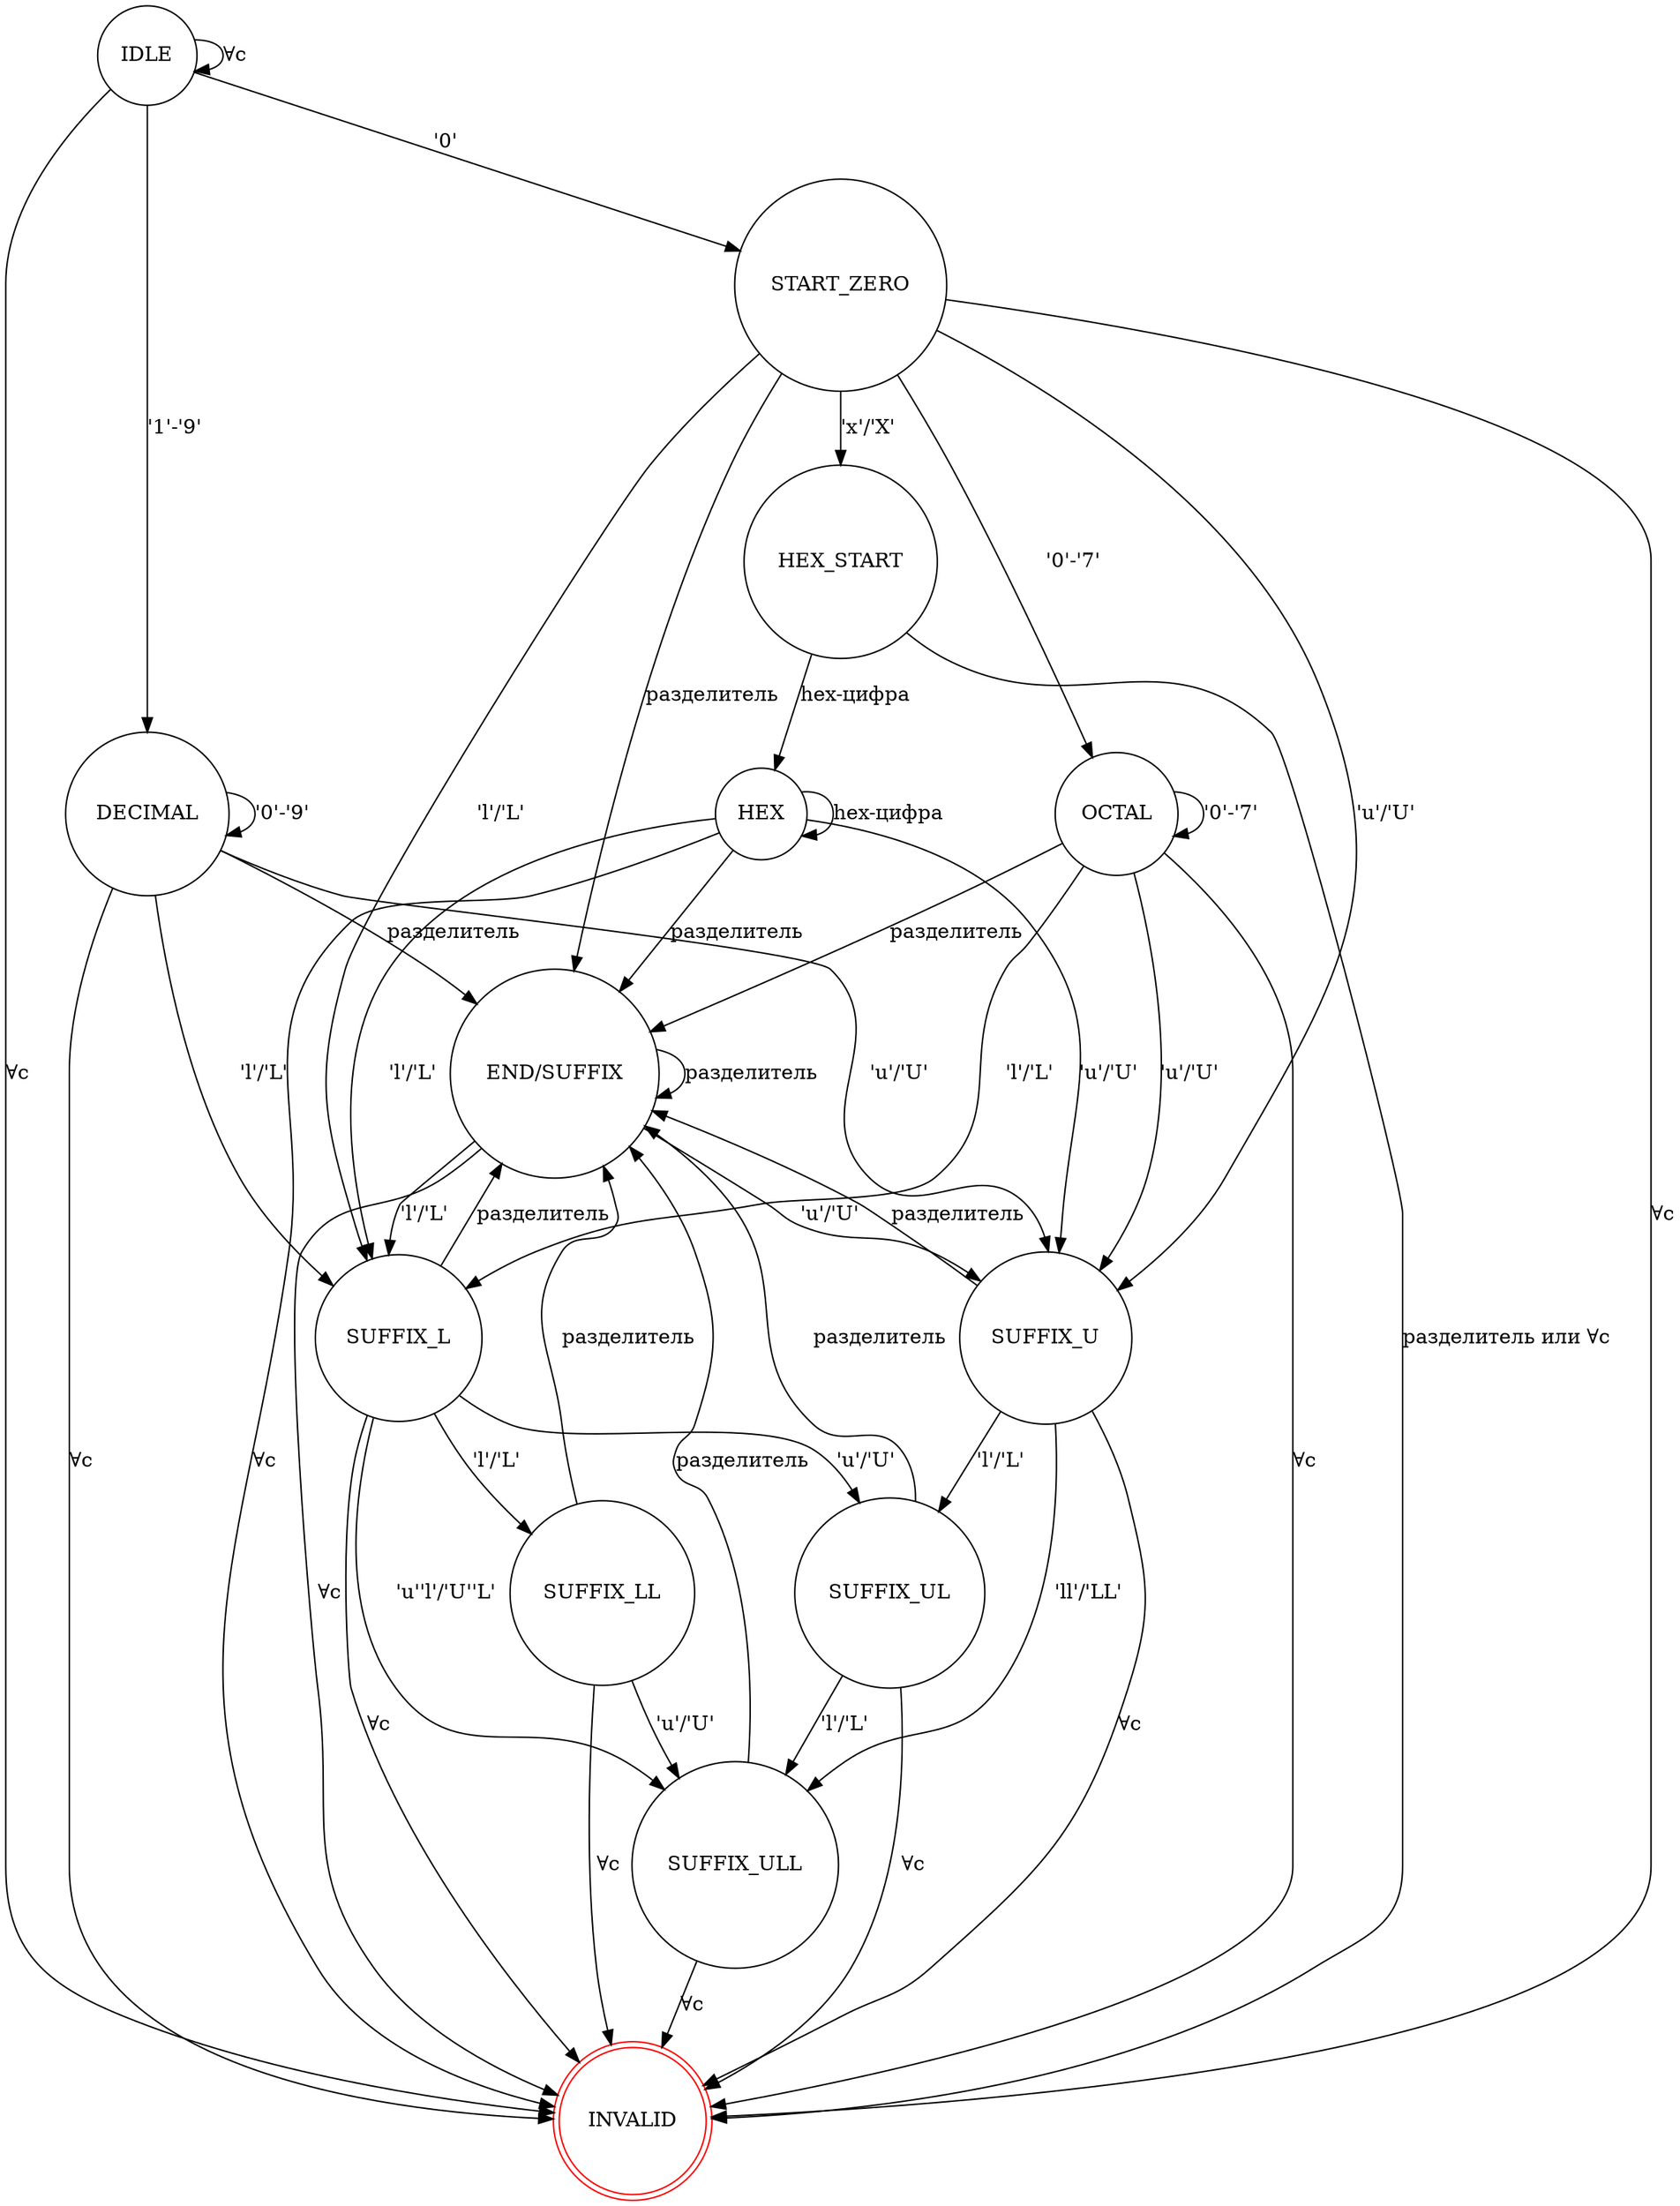 digraph NumberFA {
    IDLE [shape=circle, label="IDLE"];
    START_ZERO [shape=circle];
    OCTAL [shape=circle];
    DECIMAL [shape=circle];
    HEX_START [shape=circle];
    HEX [shape=circle];
    NUMBER_END_POTENTIAL_SUFFIX [shape=circle, label="END/SUFFIX"];
    SUFFIX_U [shape=circle];
    SUFFIX_L [shape=circle];
    SUFFIX_LL [shape=circle];
    SUFFIX_UL [shape=circle];
    SUFFIX_ULL [shape=circle];
    INVALID [shape=doublecircle, color=red];

    IDLE -> START_ZERO [label="'0'"];
    IDLE -> DECIMAL [label="'1'-'9'"];
    IDLE -> IDLE [label="∀c"];
    
    START_ZERO -> HEX_START [label="'x'/'X'"];
    START_ZERO -> OCTAL [label="'0'-'7'"];
    START_ZERO -> SUFFIX_U [label="'u'/'U'"];
    START_ZERO -> SUFFIX_L [label="'l'/'L'"];
    START_ZERO -> NUMBER_END_POTENTIAL_SUFFIX [label="разделитель"];
    START_ZERO -> INVALID [label="∀c"];

    DECIMAL -> DECIMAL [label="'0'-'9'"];
    DECIMAL -> SUFFIX_U [label="'u'/'U'"];
    DECIMAL -> SUFFIX_L [label="'l'/'L'"];
    DECIMAL -> NUMBER_END_POTENTIAL_SUFFIX [label="разделитель"];
    DECIMAL -> INVALID [label="∀c"];

    OCTAL -> OCTAL [label="'0'-'7'"];
    OCTAL -> SUFFIX_U [label="'u'/'U'"];
    OCTAL -> SUFFIX_L [label="'l'/'L'"];
    OCTAL -> NUMBER_END_POTENTIAL_SUFFIX [label="разделитель"];
    OCTAL -> INVALID [label="∀c"];

    HEX_START -> HEX [label="hex-цифра"];
    HEX_START -> INVALID [label="разделитель или ∀c"];

    HEX -> HEX [label="hex-цифра"];
    HEX -> SUFFIX_U [label="'u'/'U'"];
    HEX -> SUFFIX_L [label="'l'/'L'"];
    HEX -> NUMBER_END_POTENTIAL_SUFFIX [label="разделитель"];
    HEX -> INVALID [label="∀c"];

    NUMBER_END_POTENTIAL_SUFFIX -> SUFFIX_U [label="'u'/'U'"];
    NUMBER_END_POTENTIAL_SUFFIX -> SUFFIX_L [label="'l'/'L'"];
    NUMBER_END_POTENTIAL_SUFFIX -> INVALID [label="∀c"];
    NUMBER_END_POTENTIAL_SUFFIX -> NUMBER_END_POTENTIAL_SUFFIX [label="разделитель"];

    SUFFIX_U -> SUFFIX_UL [label="'l'/'L'"];
    SUFFIX_U -> SUFFIX_ULL [label="'ll'/'LL'"];
    SUFFIX_U -> NUMBER_END_POTENTIAL_SUFFIX [label="разделитель"];
    SUFFIX_U -> INVALID [label="∀c"];

    SUFFIX_L -> SUFFIX_LL [label="'l'/'L'"];
    SUFFIX_L -> SUFFIX_UL [label="'u'/'U'"];
    SUFFIX_L -> SUFFIX_ULL [label="'u''l'/'U''L'"];
    SUFFIX_L -> NUMBER_END_POTENTIAL_SUFFIX [label="разделитель"];
    SUFFIX_L -> INVALID [label="∀c"];

    SUFFIX_LL -> SUFFIX_ULL [label="'u'/'U'"];
    SUFFIX_LL -> NUMBER_END_POTENTIAL_SUFFIX [label="разделитель"];
    SUFFIX_LL -> INVALID [label="∀c"];

    SUFFIX_UL -> SUFFIX_ULL [label="'l'/'L'"];
    SUFFIX_UL -> NUMBER_END_POTENTIAL_SUFFIX [label="разделитель"];
    SUFFIX_UL -> INVALID [label="∀c"];

    SUFFIX_ULL -> NUMBER_END_POTENTIAL_SUFFIX [label="разделитель"];
    SUFFIX_ULL -> INVALID [label="∀c"];

    // Ошибочные переходы
    IDLE -> INVALID [label="∀c"];
}
